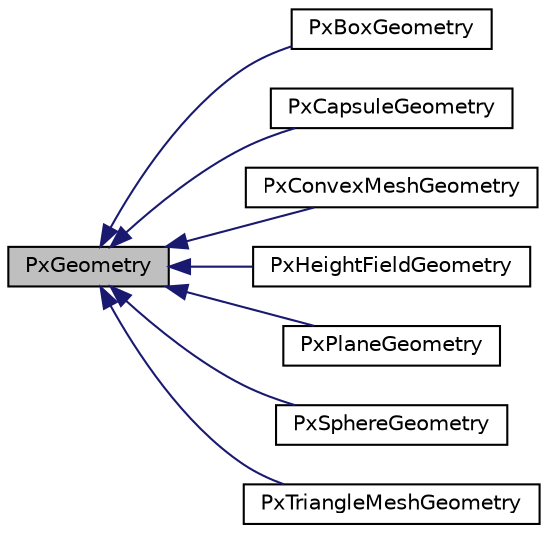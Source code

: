 digraph "PxGeometry"
{
  edge [fontname="Helvetica",fontsize="10",labelfontname="Helvetica",labelfontsize="10"];
  node [fontname="Helvetica",fontsize="10",shape=record];
  rankdir="LR";
  Node0 [label="PxGeometry",height=0.2,width=0.4,color="black", fillcolor="grey75", style="filled", fontcolor="black"];
  Node0 -> Node1 [dir="back",color="midnightblue",fontsize="10",style="solid",fontname="Helvetica"];
  Node1 [label="PxBoxGeometry",height=0.2,width=0.4,color="black", fillcolor="white", style="filled",URL="$classPxBoxGeometry.html",tooltip="Class representing the geometry of a box. "];
  Node0 -> Node2 [dir="back",color="midnightblue",fontsize="10",style="solid",fontname="Helvetica"];
  Node2 [label="PxCapsuleGeometry",height=0.2,width=0.4,color="black", fillcolor="white", style="filled",URL="$classPxCapsuleGeometry.html",tooltip="Class representing the geometry of a capsule. "];
  Node0 -> Node3 [dir="back",color="midnightblue",fontsize="10",style="solid",fontname="Helvetica"];
  Node3 [label="PxConvexMeshGeometry",height=0.2,width=0.4,color="black", fillcolor="white", style="filled",URL="$classPxConvexMeshGeometry.html",tooltip="Convex mesh geometry class. "];
  Node0 -> Node4 [dir="back",color="midnightblue",fontsize="10",style="solid",fontname="Helvetica"];
  Node4 [label="PxHeightFieldGeometry",height=0.2,width=0.4,color="black", fillcolor="white", style="filled",URL="$classPxHeightFieldGeometry.html",tooltip="Height field geometry class. "];
  Node0 -> Node5 [dir="back",color="midnightblue",fontsize="10",style="solid",fontname="Helvetica"];
  Node5 [label="PxPlaneGeometry",height=0.2,width=0.4,color="black", fillcolor="white", style="filled",URL="$classPxPlaneGeometry.html",tooltip="Class describing a plane geometry. "];
  Node0 -> Node6 [dir="back",color="midnightblue",fontsize="10",style="solid",fontname="Helvetica"];
  Node6 [label="PxSphereGeometry",height=0.2,width=0.4,color="black", fillcolor="white", style="filled",URL="$classPxSphereGeometry.html",tooltip="A class representing the geometry of a sphere. "];
  Node0 -> Node7 [dir="back",color="midnightblue",fontsize="10",style="solid",fontname="Helvetica"];
  Node7 [label="PxTriangleMeshGeometry",height=0.2,width=0.4,color="black", fillcolor="white", style="filled",URL="$classPxTriangleMeshGeometry.html",tooltip="Triangle mesh geometry class. "];
}
